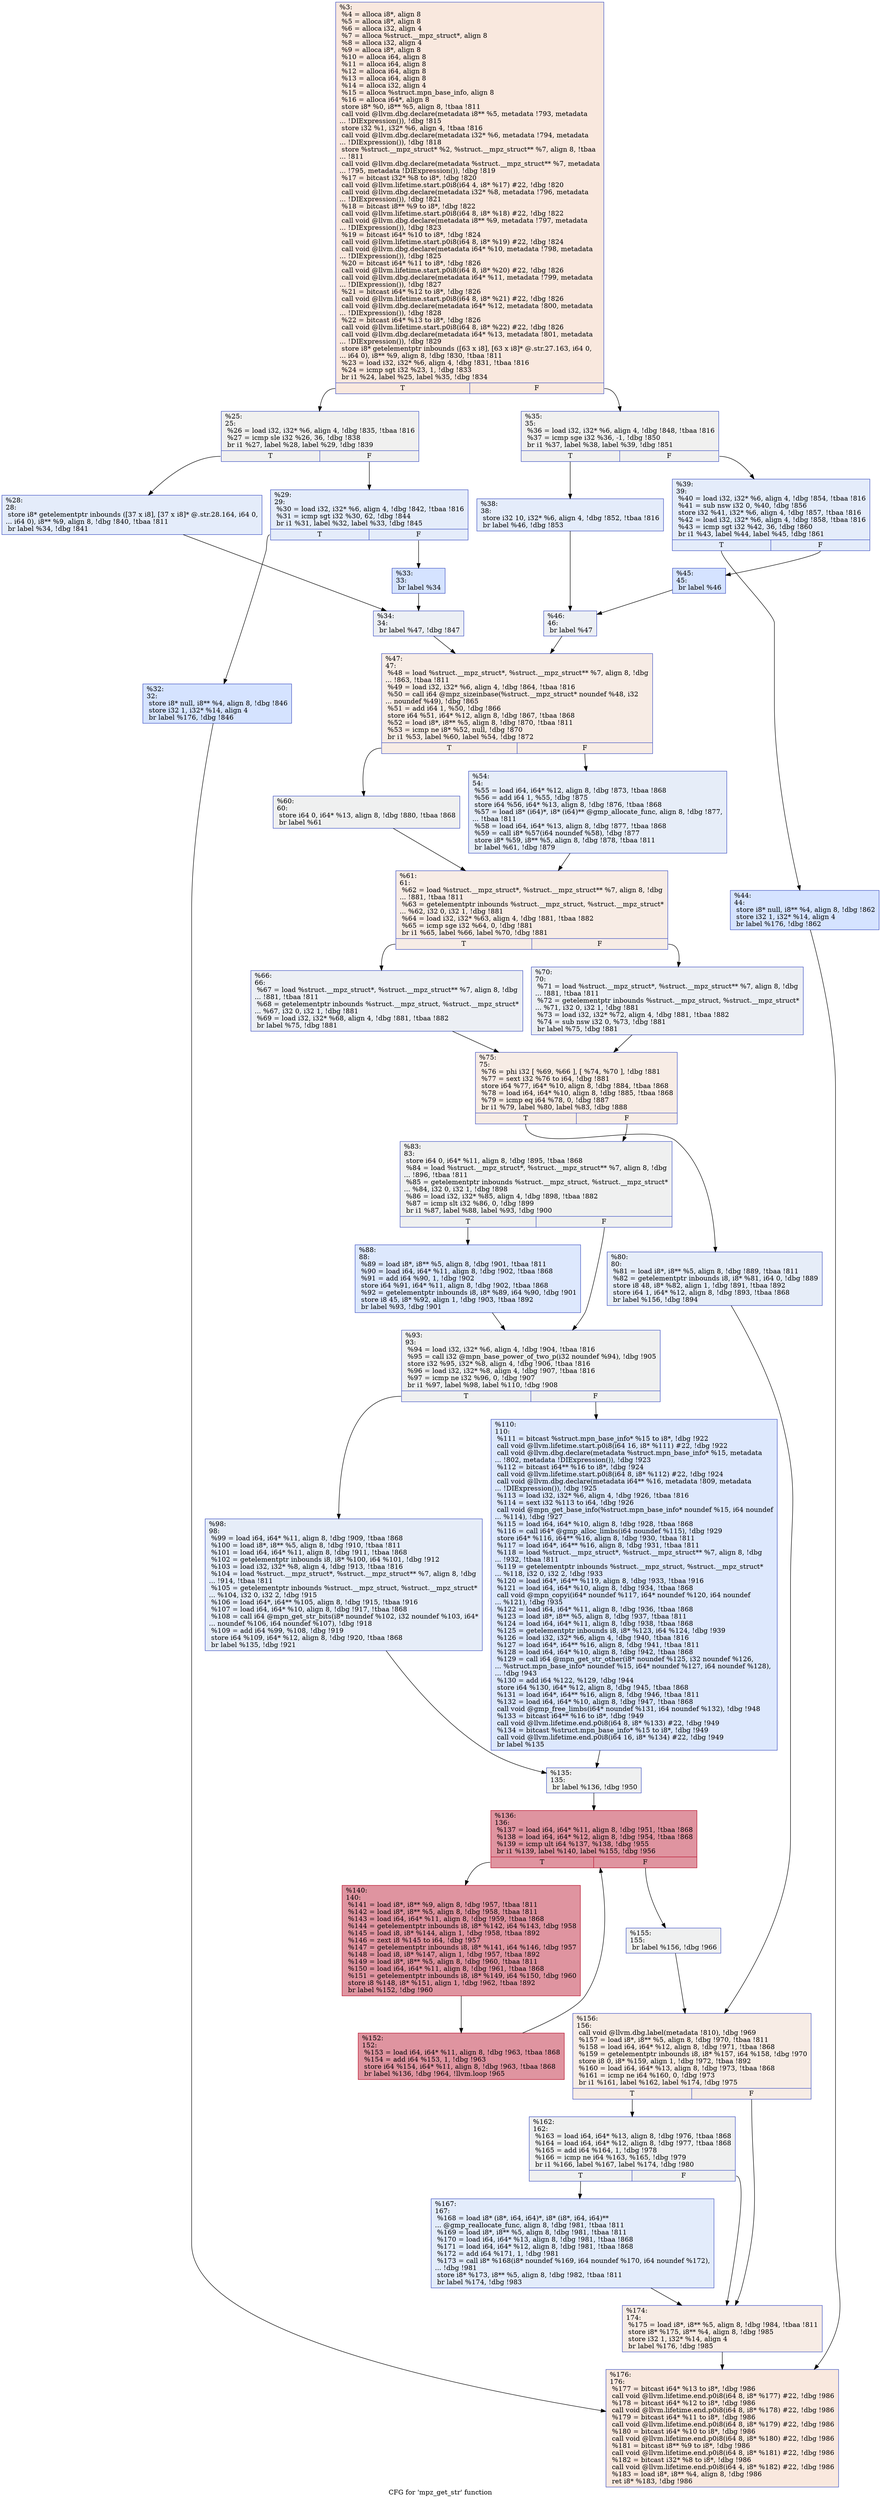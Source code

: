 digraph "CFG for 'mpz_get_str' function" {
	label="CFG for 'mpz_get_str' function";

	Node0x28b8cc0 [shape=record,color="#3d50c3ff", style=filled, fillcolor="#f2cab570",label="{%3:\l  %4 = alloca i8*, align 8\l  %5 = alloca i8*, align 8\l  %6 = alloca i32, align 4\l  %7 = alloca %struct.__mpz_struct*, align 8\l  %8 = alloca i32, align 4\l  %9 = alloca i8*, align 8\l  %10 = alloca i64, align 8\l  %11 = alloca i64, align 8\l  %12 = alloca i64, align 8\l  %13 = alloca i64, align 8\l  %14 = alloca i32, align 4\l  %15 = alloca %struct.mpn_base_info, align 8\l  %16 = alloca i64*, align 8\l  store i8* %0, i8** %5, align 8, !tbaa !811\l  call void @llvm.dbg.declare(metadata i8** %5, metadata !793, metadata\l... !DIExpression()), !dbg !815\l  store i32 %1, i32* %6, align 4, !tbaa !816\l  call void @llvm.dbg.declare(metadata i32* %6, metadata !794, metadata\l... !DIExpression()), !dbg !818\l  store %struct.__mpz_struct* %2, %struct.__mpz_struct** %7, align 8, !tbaa\l... !811\l  call void @llvm.dbg.declare(metadata %struct.__mpz_struct** %7, metadata\l... !795, metadata !DIExpression()), !dbg !819\l  %17 = bitcast i32* %8 to i8*, !dbg !820\l  call void @llvm.lifetime.start.p0i8(i64 4, i8* %17) #22, !dbg !820\l  call void @llvm.dbg.declare(metadata i32* %8, metadata !796, metadata\l... !DIExpression()), !dbg !821\l  %18 = bitcast i8** %9 to i8*, !dbg !822\l  call void @llvm.lifetime.start.p0i8(i64 8, i8* %18) #22, !dbg !822\l  call void @llvm.dbg.declare(metadata i8** %9, metadata !797, metadata\l... !DIExpression()), !dbg !823\l  %19 = bitcast i64* %10 to i8*, !dbg !824\l  call void @llvm.lifetime.start.p0i8(i64 8, i8* %19) #22, !dbg !824\l  call void @llvm.dbg.declare(metadata i64* %10, metadata !798, metadata\l... !DIExpression()), !dbg !825\l  %20 = bitcast i64* %11 to i8*, !dbg !826\l  call void @llvm.lifetime.start.p0i8(i64 8, i8* %20) #22, !dbg !826\l  call void @llvm.dbg.declare(metadata i64* %11, metadata !799, metadata\l... !DIExpression()), !dbg !827\l  %21 = bitcast i64* %12 to i8*, !dbg !826\l  call void @llvm.lifetime.start.p0i8(i64 8, i8* %21) #22, !dbg !826\l  call void @llvm.dbg.declare(metadata i64* %12, metadata !800, metadata\l... !DIExpression()), !dbg !828\l  %22 = bitcast i64* %13 to i8*, !dbg !826\l  call void @llvm.lifetime.start.p0i8(i64 8, i8* %22) #22, !dbg !826\l  call void @llvm.dbg.declare(metadata i64* %13, metadata !801, metadata\l... !DIExpression()), !dbg !829\l  store i8* getelementptr inbounds ([63 x i8], [63 x i8]* @.str.27.163, i64 0,\l... i64 0), i8** %9, align 8, !dbg !830, !tbaa !811\l  %23 = load i32, i32* %6, align 4, !dbg !831, !tbaa !816\l  %24 = icmp sgt i32 %23, 1, !dbg !833\l  br i1 %24, label %25, label %35, !dbg !834\l|{<s0>T|<s1>F}}"];
	Node0x28b8cc0:s0 -> Node0x28b8d10;
	Node0x28b8cc0:s1 -> Node0x28b8ef0;
	Node0x28b8d10 [shape=record,color="#3d50c3ff", style=filled, fillcolor="#dedcdb70",label="{%25:\l25:                                               \l  %26 = load i32, i32* %6, align 4, !dbg !835, !tbaa !816\l  %27 = icmp sle i32 %26, 36, !dbg !838\l  br i1 %27, label %28, label %29, !dbg !839\l|{<s0>T|<s1>F}}"];
	Node0x28b8d10:s0 -> Node0x28b8d60;
	Node0x28b8d10:s1 -> Node0x28b8db0;
	Node0x28b8d60 [shape=record,color="#3d50c3ff", style=filled, fillcolor="#c1d4f470",label="{%28:\l28:                                               \l  store i8* getelementptr inbounds ([37 x i8], [37 x i8]* @.str.28.164, i64 0,\l... i64 0), i8** %9, align 8, !dbg !840, !tbaa !811\l  br label %34, !dbg !841\l}"];
	Node0x28b8d60 -> Node0x28b8ea0;
	Node0x28b8db0 [shape=record,color="#3d50c3ff", style=filled, fillcolor="#c1d4f470",label="{%29:\l29:                                               \l  %30 = load i32, i32* %6, align 4, !dbg !842, !tbaa !816\l  %31 = icmp sgt i32 %30, 62, !dbg !844\l  br i1 %31, label %32, label %33, !dbg !845\l|{<s0>T|<s1>F}}"];
	Node0x28b8db0:s0 -> Node0x28b8e00;
	Node0x28b8db0:s1 -> Node0x28b8e50;
	Node0x28b8e00 [shape=record,color="#3d50c3ff", style=filled, fillcolor="#a1c0ff70",label="{%32:\l32:                                               \l  store i8* null, i8** %4, align 8, !dbg !846\l  store i32 1, i32* %14, align 4\l  br label %176, !dbg !846\l}"];
	Node0x28b8e00 -> Node0x28b97b0;
	Node0x28b8e50 [shape=record,color="#3d50c3ff", style=filled, fillcolor="#a1c0ff70",label="{%33:\l33:                                               \l  br label %34\l}"];
	Node0x28b8e50 -> Node0x28b8ea0;
	Node0x28b8ea0 [shape=record,color="#3d50c3ff", style=filled, fillcolor="#d4dbe670",label="{%34:\l34:                                               \l  br label %47, !dbg !847\l}"];
	Node0x28b8ea0 -> Node0x28b90d0;
	Node0x28b8ef0 [shape=record,color="#3d50c3ff", style=filled, fillcolor="#dedcdb70",label="{%35:\l35:                                               \l  %36 = load i32, i32* %6, align 4, !dbg !848, !tbaa !816\l  %37 = icmp sge i32 %36, -1, !dbg !850\l  br i1 %37, label %38, label %39, !dbg !851\l|{<s0>T|<s1>F}}"];
	Node0x28b8ef0:s0 -> Node0x28b8f40;
	Node0x28b8ef0:s1 -> Node0x28b8f90;
	Node0x28b8f40 [shape=record,color="#3d50c3ff", style=filled, fillcolor="#c1d4f470",label="{%38:\l38:                                               \l  store i32 10, i32* %6, align 4, !dbg !852, !tbaa !816\l  br label %46, !dbg !853\l}"];
	Node0x28b8f40 -> Node0x28b9080;
	Node0x28b8f90 [shape=record,color="#3d50c3ff", style=filled, fillcolor="#c1d4f470",label="{%39:\l39:                                               \l  %40 = load i32, i32* %6, align 4, !dbg !854, !tbaa !816\l  %41 = sub nsw i32 0, %40, !dbg !856\l  store i32 %41, i32* %6, align 4, !dbg !857, !tbaa !816\l  %42 = load i32, i32* %6, align 4, !dbg !858, !tbaa !816\l  %43 = icmp sgt i32 %42, 36, !dbg !860\l  br i1 %43, label %44, label %45, !dbg !861\l|{<s0>T|<s1>F}}"];
	Node0x28b8f90:s0 -> Node0x28b8fe0;
	Node0x28b8f90:s1 -> Node0x28b9030;
	Node0x28b8fe0 [shape=record,color="#3d50c3ff", style=filled, fillcolor="#a1c0ff70",label="{%44:\l44:                                               \l  store i8* null, i8** %4, align 8, !dbg !862\l  store i32 1, i32* %14, align 4\l  br label %176, !dbg !862\l}"];
	Node0x28b8fe0 -> Node0x28b97b0;
	Node0x28b9030 [shape=record,color="#3d50c3ff", style=filled, fillcolor="#a1c0ff70",label="{%45:\l45:                                               \l  br label %46\l}"];
	Node0x28b9030 -> Node0x28b9080;
	Node0x28b9080 [shape=record,color="#3d50c3ff", style=filled, fillcolor="#d4dbe670",label="{%46:\l46:                                               \l  br label %47\l}"];
	Node0x28b9080 -> Node0x28b90d0;
	Node0x28b90d0 [shape=record,color="#3d50c3ff", style=filled, fillcolor="#ecd3c570",label="{%47:\l47:                                               \l  %48 = load %struct.__mpz_struct*, %struct.__mpz_struct** %7, align 8, !dbg\l... !863, !tbaa !811\l  %49 = load i32, i32* %6, align 4, !dbg !864, !tbaa !816\l  %50 = call i64 @mpz_sizeinbase(%struct.__mpz_struct* noundef %48, i32\l... noundef %49), !dbg !865\l  %51 = add i64 1, %50, !dbg !866\l  store i64 %51, i64* %12, align 8, !dbg !867, !tbaa !868\l  %52 = load i8*, i8** %5, align 8, !dbg !870, !tbaa !811\l  %53 = icmp ne i8* %52, null, !dbg !870\l  br i1 %53, label %60, label %54, !dbg !872\l|{<s0>T|<s1>F}}"];
	Node0x28b90d0:s0 -> Node0x28b9170;
	Node0x28b90d0:s1 -> Node0x28b9120;
	Node0x28b9120 [shape=record,color="#3d50c3ff", style=filled, fillcolor="#c7d7f070",label="{%54:\l54:                                               \l  %55 = load i64, i64* %12, align 8, !dbg !873, !tbaa !868\l  %56 = add i64 1, %55, !dbg !875\l  store i64 %56, i64* %13, align 8, !dbg !876, !tbaa !868\l  %57 = load i8* (i64)*, i8* (i64)** @gmp_allocate_func, align 8, !dbg !877,\l... !tbaa !811\l  %58 = load i64, i64* %13, align 8, !dbg !877, !tbaa !868\l  %59 = call i8* %57(i64 noundef %58), !dbg !877\l  store i8* %59, i8** %5, align 8, !dbg !878, !tbaa !811\l  br label %61, !dbg !879\l}"];
	Node0x28b9120 -> Node0x28b91c0;
	Node0x28b9170 [shape=record,color="#3d50c3ff", style=filled, fillcolor="#dbdcde70",label="{%60:\l60:                                               \l  store i64 0, i64* %13, align 8, !dbg !880, !tbaa !868\l  br label %61\l}"];
	Node0x28b9170 -> Node0x28b91c0;
	Node0x28b91c0 [shape=record,color="#3d50c3ff", style=filled, fillcolor="#ecd3c570",label="{%61:\l61:                                               \l  %62 = load %struct.__mpz_struct*, %struct.__mpz_struct** %7, align 8, !dbg\l... !881, !tbaa !811\l  %63 = getelementptr inbounds %struct.__mpz_struct, %struct.__mpz_struct*\l... %62, i32 0, i32 1, !dbg !881\l  %64 = load i32, i32* %63, align 4, !dbg !881, !tbaa !882\l  %65 = icmp sge i32 %64, 0, !dbg !881\l  br i1 %65, label %66, label %70, !dbg !881\l|{<s0>T|<s1>F}}"];
	Node0x28b91c0:s0 -> Node0x28b9210;
	Node0x28b91c0:s1 -> Node0x28b9260;
	Node0x28b9210 [shape=record,color="#3d50c3ff", style=filled, fillcolor="#d4dbe670",label="{%66:\l66:                                               \l  %67 = load %struct.__mpz_struct*, %struct.__mpz_struct** %7, align 8, !dbg\l... !881, !tbaa !811\l  %68 = getelementptr inbounds %struct.__mpz_struct, %struct.__mpz_struct*\l... %67, i32 0, i32 1, !dbg !881\l  %69 = load i32, i32* %68, align 4, !dbg !881, !tbaa !882\l  br label %75, !dbg !881\l}"];
	Node0x28b9210 -> Node0x28b92b0;
	Node0x28b9260 [shape=record,color="#3d50c3ff", style=filled, fillcolor="#d4dbe670",label="{%70:\l70:                                               \l  %71 = load %struct.__mpz_struct*, %struct.__mpz_struct** %7, align 8, !dbg\l... !881, !tbaa !811\l  %72 = getelementptr inbounds %struct.__mpz_struct, %struct.__mpz_struct*\l... %71, i32 0, i32 1, !dbg !881\l  %73 = load i32, i32* %72, align 4, !dbg !881, !tbaa !882\l  %74 = sub nsw i32 0, %73, !dbg !881\l  br label %75, !dbg !881\l}"];
	Node0x28b9260 -> Node0x28b92b0;
	Node0x28b92b0 [shape=record,color="#3d50c3ff", style=filled, fillcolor="#ecd3c570",label="{%75:\l75:                                               \l  %76 = phi i32 [ %69, %66 ], [ %74, %70 ], !dbg !881\l  %77 = sext i32 %76 to i64, !dbg !881\l  store i64 %77, i64* %10, align 8, !dbg !884, !tbaa !868\l  %78 = load i64, i64* %10, align 8, !dbg !885, !tbaa !868\l  %79 = icmp eq i64 %78, 0, !dbg !887\l  br i1 %79, label %80, label %83, !dbg !888\l|{<s0>T|<s1>F}}"];
	Node0x28b92b0:s0 -> Node0x28b9300;
	Node0x28b92b0:s1 -> Node0x28b9350;
	Node0x28b9300 [shape=record,color="#3d50c3ff", style=filled, fillcolor="#c7d7f070",label="{%80:\l80:                                               \l  %81 = load i8*, i8** %5, align 8, !dbg !889, !tbaa !811\l  %82 = getelementptr inbounds i8, i8* %81, i64 0, !dbg !889\l  store i8 48, i8* %82, align 1, !dbg !891, !tbaa !892\l  store i64 1, i64* %12, align 8, !dbg !893, !tbaa !868\l  br label %156, !dbg !894\l}"];
	Node0x28b9300 -> Node0x28b9670;
	Node0x28b9350 [shape=record,color="#3d50c3ff", style=filled, fillcolor="#dbdcde70",label="{%83:\l83:                                               \l  store i64 0, i64* %11, align 8, !dbg !895, !tbaa !868\l  %84 = load %struct.__mpz_struct*, %struct.__mpz_struct** %7, align 8, !dbg\l... !896, !tbaa !811\l  %85 = getelementptr inbounds %struct.__mpz_struct, %struct.__mpz_struct*\l... %84, i32 0, i32 1, !dbg !898\l  %86 = load i32, i32* %85, align 4, !dbg !898, !tbaa !882\l  %87 = icmp slt i32 %86, 0, !dbg !899\l  br i1 %87, label %88, label %93, !dbg !900\l|{<s0>T|<s1>F}}"];
	Node0x28b9350:s0 -> Node0x28b93a0;
	Node0x28b9350:s1 -> Node0x28b93f0;
	Node0x28b93a0 [shape=record,color="#3d50c3ff", style=filled, fillcolor="#b2ccfb70",label="{%88:\l88:                                               \l  %89 = load i8*, i8** %5, align 8, !dbg !901, !tbaa !811\l  %90 = load i64, i64* %11, align 8, !dbg !902, !tbaa !868\l  %91 = add i64 %90, 1, !dbg !902\l  store i64 %91, i64* %11, align 8, !dbg !902, !tbaa !868\l  %92 = getelementptr inbounds i8, i8* %89, i64 %90, !dbg !901\l  store i8 45, i8* %92, align 1, !dbg !903, !tbaa !892\l  br label %93, !dbg !901\l}"];
	Node0x28b93a0 -> Node0x28b93f0;
	Node0x28b93f0 [shape=record,color="#3d50c3ff", style=filled, fillcolor="#dbdcde70",label="{%93:\l93:                                               \l  %94 = load i32, i32* %6, align 4, !dbg !904, !tbaa !816\l  %95 = call i32 @mpn_base_power_of_two_p(i32 noundef %94), !dbg !905\l  store i32 %95, i32* %8, align 4, !dbg !906, !tbaa !816\l  %96 = load i32, i32* %8, align 4, !dbg !907, !tbaa !816\l  %97 = icmp ne i32 %96, 0, !dbg !907\l  br i1 %97, label %98, label %110, !dbg !908\l|{<s0>T|<s1>F}}"];
	Node0x28b93f0:s0 -> Node0x28b9440;
	Node0x28b93f0:s1 -> Node0x28b9490;
	Node0x28b9440 [shape=record,color="#3d50c3ff", style=filled, fillcolor="#c7d7f070",label="{%98:\l98:                                               \l  %99 = load i64, i64* %11, align 8, !dbg !909, !tbaa !868\l  %100 = load i8*, i8** %5, align 8, !dbg !910, !tbaa !811\l  %101 = load i64, i64* %11, align 8, !dbg !911, !tbaa !868\l  %102 = getelementptr inbounds i8, i8* %100, i64 %101, !dbg !912\l  %103 = load i32, i32* %8, align 4, !dbg !913, !tbaa !816\l  %104 = load %struct.__mpz_struct*, %struct.__mpz_struct** %7, align 8, !dbg\l... !914, !tbaa !811\l  %105 = getelementptr inbounds %struct.__mpz_struct, %struct.__mpz_struct*\l... %104, i32 0, i32 2, !dbg !915\l  %106 = load i64*, i64** %105, align 8, !dbg !915, !tbaa !916\l  %107 = load i64, i64* %10, align 8, !dbg !917, !tbaa !868\l  %108 = call i64 @mpn_get_str_bits(i8* noundef %102, i32 noundef %103, i64*\l... noundef %106, i64 noundef %107), !dbg !918\l  %109 = add i64 %99, %108, !dbg !919\l  store i64 %109, i64* %12, align 8, !dbg !920, !tbaa !868\l  br label %135, !dbg !921\l}"];
	Node0x28b9440 -> Node0x28b94e0;
	Node0x28b9490 [shape=record,color="#3d50c3ff", style=filled, fillcolor="#b2ccfb70",label="{%110:\l110:                                              \l  %111 = bitcast %struct.mpn_base_info* %15 to i8*, !dbg !922\l  call void @llvm.lifetime.start.p0i8(i64 16, i8* %111) #22, !dbg !922\l  call void @llvm.dbg.declare(metadata %struct.mpn_base_info* %15, metadata\l... !802, metadata !DIExpression()), !dbg !923\l  %112 = bitcast i64** %16 to i8*, !dbg !924\l  call void @llvm.lifetime.start.p0i8(i64 8, i8* %112) #22, !dbg !924\l  call void @llvm.dbg.declare(metadata i64** %16, metadata !809, metadata\l... !DIExpression()), !dbg !925\l  %113 = load i32, i32* %6, align 4, !dbg !926, !tbaa !816\l  %114 = sext i32 %113 to i64, !dbg !926\l  call void @mpn_get_base_info(%struct.mpn_base_info* noundef %15, i64 noundef\l... %114), !dbg !927\l  %115 = load i64, i64* %10, align 8, !dbg !928, !tbaa !868\l  %116 = call i64* @gmp_alloc_limbs(i64 noundef %115), !dbg !929\l  store i64* %116, i64** %16, align 8, !dbg !930, !tbaa !811\l  %117 = load i64*, i64** %16, align 8, !dbg !931, !tbaa !811\l  %118 = load %struct.__mpz_struct*, %struct.__mpz_struct** %7, align 8, !dbg\l... !932, !tbaa !811\l  %119 = getelementptr inbounds %struct.__mpz_struct, %struct.__mpz_struct*\l... %118, i32 0, i32 2, !dbg !933\l  %120 = load i64*, i64** %119, align 8, !dbg !933, !tbaa !916\l  %121 = load i64, i64* %10, align 8, !dbg !934, !tbaa !868\l  call void @mpn_copyi(i64* noundef %117, i64* noundef %120, i64 noundef\l... %121), !dbg !935\l  %122 = load i64, i64* %11, align 8, !dbg !936, !tbaa !868\l  %123 = load i8*, i8** %5, align 8, !dbg !937, !tbaa !811\l  %124 = load i64, i64* %11, align 8, !dbg !938, !tbaa !868\l  %125 = getelementptr inbounds i8, i8* %123, i64 %124, !dbg !939\l  %126 = load i32, i32* %6, align 4, !dbg !940, !tbaa !816\l  %127 = load i64*, i64** %16, align 8, !dbg !941, !tbaa !811\l  %128 = load i64, i64* %10, align 8, !dbg !942, !tbaa !868\l  %129 = call i64 @mpn_get_str_other(i8* noundef %125, i32 noundef %126,\l... %struct.mpn_base_info* noundef %15, i64* noundef %127, i64 noundef %128),\l... !dbg !943\l  %130 = add i64 %122, %129, !dbg !944\l  store i64 %130, i64* %12, align 8, !dbg !945, !tbaa !868\l  %131 = load i64*, i64** %16, align 8, !dbg !946, !tbaa !811\l  %132 = load i64, i64* %10, align 8, !dbg !947, !tbaa !868\l  call void @gmp_free_limbs(i64* noundef %131, i64 noundef %132), !dbg !948\l  %133 = bitcast i64** %16 to i8*, !dbg !949\l  call void @llvm.lifetime.end.p0i8(i64 8, i8* %133) #22, !dbg !949\l  %134 = bitcast %struct.mpn_base_info* %15 to i8*, !dbg !949\l  call void @llvm.lifetime.end.p0i8(i64 16, i8* %134) #22, !dbg !949\l  br label %135\l}"];
	Node0x28b9490 -> Node0x28b94e0;
	Node0x28b94e0 [shape=record,color="#3d50c3ff", style=filled, fillcolor="#dbdcde70",label="{%135:\l135:                                              \l  br label %136, !dbg !950\l}"];
	Node0x28b94e0 -> Node0x28b9530;
	Node0x28b9530 [shape=record,color="#b70d28ff", style=filled, fillcolor="#b70d2870",label="{%136:\l136:                                              \l  %137 = load i64, i64* %11, align 8, !dbg !951, !tbaa !868\l  %138 = load i64, i64* %12, align 8, !dbg !954, !tbaa !868\l  %139 = icmp ult i64 %137, %138, !dbg !955\l  br i1 %139, label %140, label %155, !dbg !956\l|{<s0>T|<s1>F}}"];
	Node0x28b9530:s0 -> Node0x28b9580;
	Node0x28b9530:s1 -> Node0x28b9620;
	Node0x28b9580 [shape=record,color="#b70d28ff", style=filled, fillcolor="#b70d2870",label="{%140:\l140:                                              \l  %141 = load i8*, i8** %9, align 8, !dbg !957, !tbaa !811\l  %142 = load i8*, i8** %5, align 8, !dbg !958, !tbaa !811\l  %143 = load i64, i64* %11, align 8, !dbg !959, !tbaa !868\l  %144 = getelementptr inbounds i8, i8* %142, i64 %143, !dbg !958\l  %145 = load i8, i8* %144, align 1, !dbg !958, !tbaa !892\l  %146 = zext i8 %145 to i64, !dbg !957\l  %147 = getelementptr inbounds i8, i8* %141, i64 %146, !dbg !957\l  %148 = load i8, i8* %147, align 1, !dbg !957, !tbaa !892\l  %149 = load i8*, i8** %5, align 8, !dbg !960, !tbaa !811\l  %150 = load i64, i64* %11, align 8, !dbg !961, !tbaa !868\l  %151 = getelementptr inbounds i8, i8* %149, i64 %150, !dbg !960\l  store i8 %148, i8* %151, align 1, !dbg !962, !tbaa !892\l  br label %152, !dbg !960\l}"];
	Node0x28b9580 -> Node0x28b95d0;
	Node0x28b95d0 [shape=record,color="#b70d28ff", style=filled, fillcolor="#b70d2870",label="{%152:\l152:                                              \l  %153 = load i64, i64* %11, align 8, !dbg !963, !tbaa !868\l  %154 = add i64 %153, 1, !dbg !963\l  store i64 %154, i64* %11, align 8, !dbg !963, !tbaa !868\l  br label %136, !dbg !964, !llvm.loop !965\l}"];
	Node0x28b95d0 -> Node0x28b9530;
	Node0x28b9620 [shape=record,color="#3d50c3ff", style=filled, fillcolor="#dbdcde70",label="{%155:\l155:                                              \l  br label %156, !dbg !966\l}"];
	Node0x28b9620 -> Node0x28b9670;
	Node0x28b9670 [shape=record,color="#3d50c3ff", style=filled, fillcolor="#ecd3c570",label="{%156:\l156:                                              \l  call void @llvm.dbg.label(metadata !810), !dbg !969\l  %157 = load i8*, i8** %5, align 8, !dbg !970, !tbaa !811\l  %158 = load i64, i64* %12, align 8, !dbg !971, !tbaa !868\l  %159 = getelementptr inbounds i8, i8* %157, i64 %158, !dbg !970\l  store i8 0, i8* %159, align 1, !dbg !972, !tbaa !892\l  %160 = load i64, i64* %13, align 8, !dbg !973, !tbaa !868\l  %161 = icmp ne i64 %160, 0, !dbg !973\l  br i1 %161, label %162, label %174, !dbg !975\l|{<s0>T|<s1>F}}"];
	Node0x28b9670:s0 -> Node0x28b96c0;
	Node0x28b9670:s1 -> Node0x28b9760;
	Node0x28b96c0 [shape=record,color="#3d50c3ff", style=filled, fillcolor="#dbdcde70",label="{%162:\l162:                                              \l  %163 = load i64, i64* %13, align 8, !dbg !976, !tbaa !868\l  %164 = load i64, i64* %12, align 8, !dbg !977, !tbaa !868\l  %165 = add i64 %164, 1, !dbg !978\l  %166 = icmp ne i64 %163, %165, !dbg !979\l  br i1 %166, label %167, label %174, !dbg !980\l|{<s0>T|<s1>F}}"];
	Node0x28b96c0:s0 -> Node0x28b9710;
	Node0x28b96c0:s1 -> Node0x28b9760;
	Node0x28b9710 [shape=record,color="#3d50c3ff", style=filled, fillcolor="#bfd3f670",label="{%167:\l167:                                              \l  %168 = load i8* (i8*, i64, i64)*, i8* (i8*, i64, i64)**\l... @gmp_reallocate_func, align 8, !dbg !981, !tbaa !811\l  %169 = load i8*, i8** %5, align 8, !dbg !981, !tbaa !811\l  %170 = load i64, i64* %13, align 8, !dbg !981, !tbaa !868\l  %171 = load i64, i64* %12, align 8, !dbg !981, !tbaa !868\l  %172 = add i64 %171, 1, !dbg !981\l  %173 = call i8* %168(i8* noundef %169, i64 noundef %170, i64 noundef %172),\l... !dbg !981\l  store i8* %173, i8** %5, align 8, !dbg !982, !tbaa !811\l  br label %174, !dbg !983\l}"];
	Node0x28b9710 -> Node0x28b9760;
	Node0x28b9760 [shape=record,color="#3d50c3ff", style=filled, fillcolor="#ecd3c570",label="{%174:\l174:                                              \l  %175 = load i8*, i8** %5, align 8, !dbg !984, !tbaa !811\l  store i8* %175, i8** %4, align 8, !dbg !985\l  store i32 1, i32* %14, align 4\l  br label %176, !dbg !985\l}"];
	Node0x28b9760 -> Node0x28b97b0;
	Node0x28b97b0 [shape=record,color="#3d50c3ff", style=filled, fillcolor="#f2cab570",label="{%176:\l176:                                              \l  %177 = bitcast i64* %13 to i8*, !dbg !986\l  call void @llvm.lifetime.end.p0i8(i64 8, i8* %177) #22, !dbg !986\l  %178 = bitcast i64* %12 to i8*, !dbg !986\l  call void @llvm.lifetime.end.p0i8(i64 8, i8* %178) #22, !dbg !986\l  %179 = bitcast i64* %11 to i8*, !dbg !986\l  call void @llvm.lifetime.end.p0i8(i64 8, i8* %179) #22, !dbg !986\l  %180 = bitcast i64* %10 to i8*, !dbg !986\l  call void @llvm.lifetime.end.p0i8(i64 8, i8* %180) #22, !dbg !986\l  %181 = bitcast i8** %9 to i8*, !dbg !986\l  call void @llvm.lifetime.end.p0i8(i64 8, i8* %181) #22, !dbg !986\l  %182 = bitcast i32* %8 to i8*, !dbg !986\l  call void @llvm.lifetime.end.p0i8(i64 4, i8* %182) #22, !dbg !986\l  %183 = load i8*, i8** %4, align 8, !dbg !986\l  ret i8* %183, !dbg !986\l}"];
}
